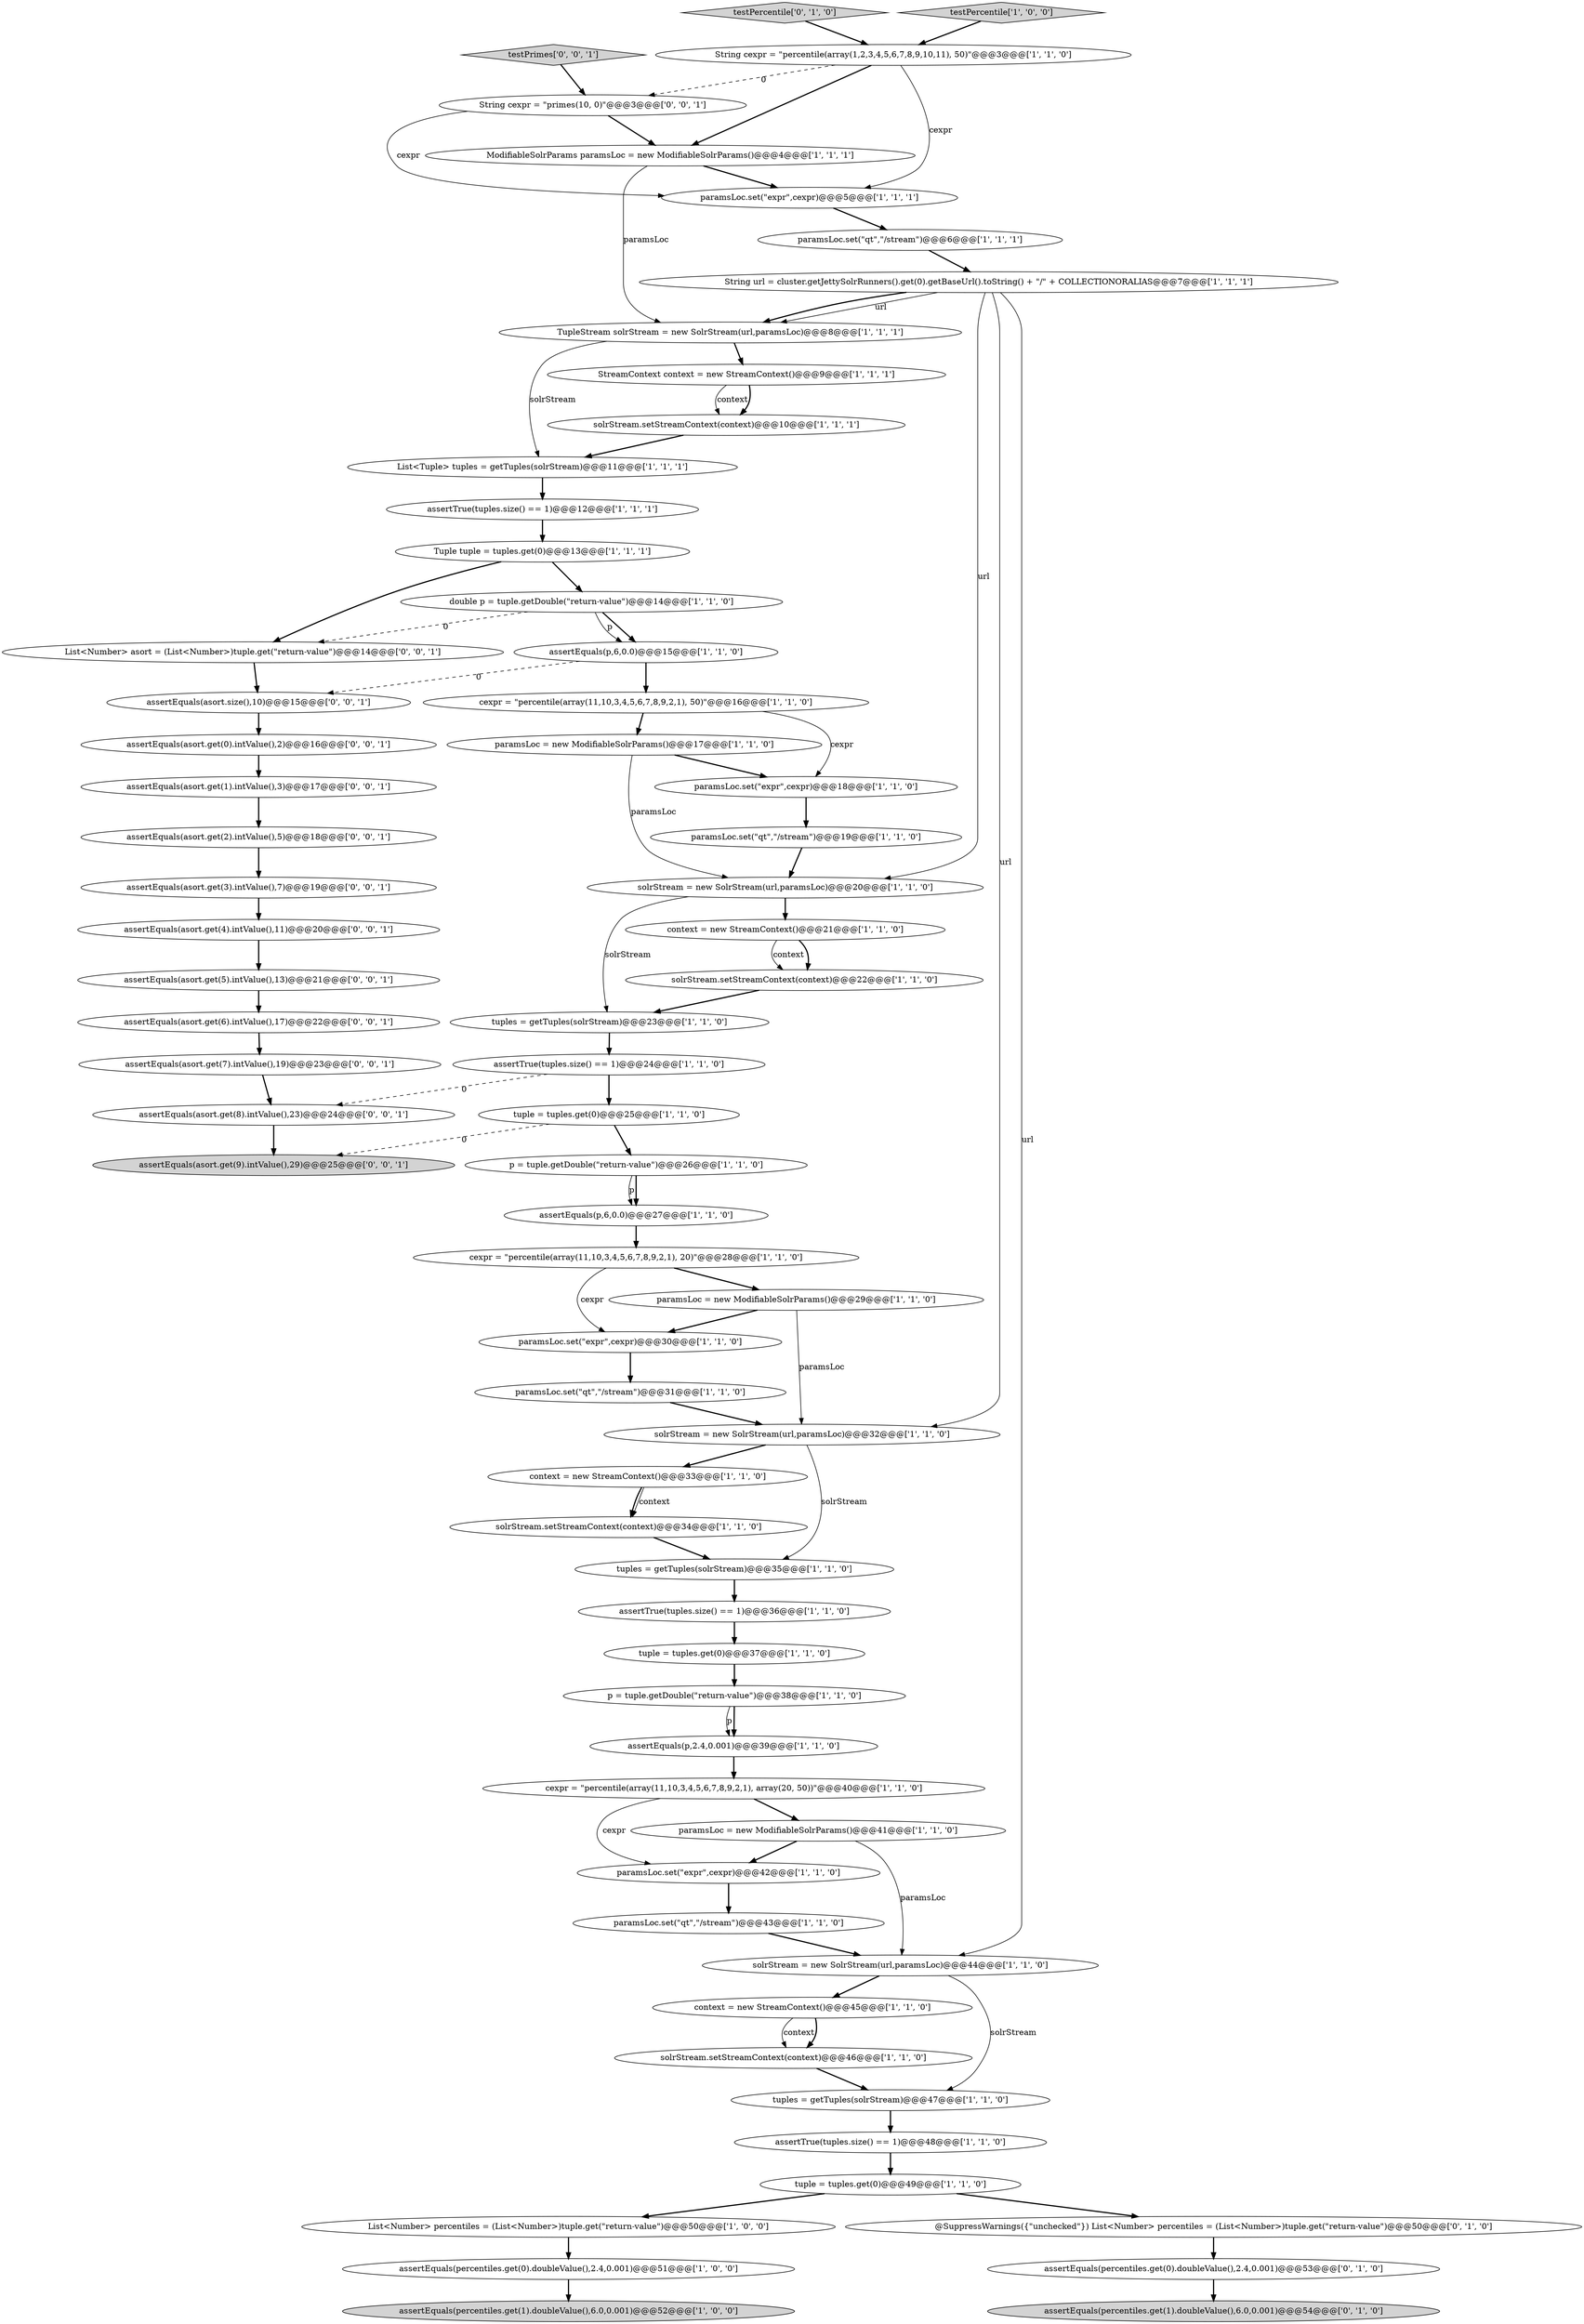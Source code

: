 digraph {
0 [style = filled, label = "context = new StreamContext()@@@45@@@['1', '1', '0']", fillcolor = white, shape = ellipse image = "AAA0AAABBB1BBB"];
27 [style = filled, label = "solrStream.setStreamContext(context)@@@22@@@['1', '1', '0']", fillcolor = white, shape = ellipse image = "AAA0AAABBB1BBB"];
68 [style = filled, label = "assertEquals(asort.get(9).intValue(),29)@@@25@@@['0', '0', '1']", fillcolor = lightgray, shape = ellipse image = "AAA0AAABBB3BBB"];
17 [style = filled, label = "paramsLoc.set(\"qt\",\"/stream\")@@@6@@@['1', '1', '1']", fillcolor = white, shape = ellipse image = "AAA0AAABBB1BBB"];
41 [style = filled, label = "solrStream = new SolrStream(url,paramsLoc)@@@20@@@['1', '1', '0']", fillcolor = white, shape = ellipse image = "AAA0AAABBB1BBB"];
13 [style = filled, label = "paramsLoc = new ModifiableSolrParams()@@@29@@@['1', '1', '0']", fillcolor = white, shape = ellipse image = "AAA0AAABBB1BBB"];
15 [style = filled, label = "ModifiableSolrParams paramsLoc = new ModifiableSolrParams()@@@4@@@['1', '1', '1']", fillcolor = white, shape = ellipse image = "AAA0AAABBB1BBB"];
53 [style = filled, label = "assertEquals(percentiles.get(1).doubleValue(),6.0,0.001)@@@54@@@['0', '1', '0']", fillcolor = lightgray, shape = ellipse image = "AAA0AAABBB2BBB"];
43 [style = filled, label = "cexpr = \"percentile(array(11,10,3,4,5,6,7,8,9,2,1), 50)\"@@@16@@@['1', '1', '0']", fillcolor = white, shape = ellipse image = "AAA0AAABBB1BBB"];
37 [style = filled, label = "context = new StreamContext()@@@21@@@['1', '1', '0']", fillcolor = white, shape = ellipse image = "AAA0AAABBB1BBB"];
61 [style = filled, label = "assertEquals(asort.size(),10)@@@15@@@['0', '0', '1']", fillcolor = white, shape = ellipse image = "AAA0AAABBB3BBB"];
67 [style = filled, label = "assertEquals(asort.get(3).intValue(),7)@@@19@@@['0', '0', '1']", fillcolor = white, shape = ellipse image = "AAA0AAABBB3BBB"];
49 [style = filled, label = "p = tuple.getDouble(\"return-value\")@@@26@@@['1', '1', '0']", fillcolor = white, shape = ellipse image = "AAA0AAABBB1BBB"];
2 [style = filled, label = "assertEquals(p,6,0.0)@@@15@@@['1', '1', '0']", fillcolor = white, shape = ellipse image = "AAA0AAABBB1BBB"];
40 [style = filled, label = "assertEquals(percentiles.get(1).doubleValue(),6.0,0.001)@@@52@@@['1', '0', '0']", fillcolor = lightgray, shape = ellipse image = "AAA0AAABBB1BBB"];
21 [style = filled, label = "tuple = tuples.get(0)@@@49@@@['1', '1', '0']", fillcolor = white, shape = ellipse image = "AAA0AAABBB1BBB"];
45 [style = filled, label = "tuple = tuples.get(0)@@@25@@@['1', '1', '0']", fillcolor = white, shape = ellipse image = "AAA0AAABBB1BBB"];
64 [style = filled, label = "assertEquals(asort.get(4).intValue(),11)@@@20@@@['0', '0', '1']", fillcolor = white, shape = ellipse image = "AAA0AAABBB3BBB"];
16 [style = filled, label = "String cexpr = \"percentile(array(1,2,3,4,5,6,7,8,9,10,11), 50)\"@@@3@@@['1', '1', '0']", fillcolor = white, shape = ellipse image = "AAA0AAABBB1BBB"];
1 [style = filled, label = "assertTrue(tuples.size() == 1)@@@36@@@['1', '1', '0']", fillcolor = white, shape = ellipse image = "AAA0AAABBB1BBB"];
66 [style = filled, label = "List<Number> asort = (List<Number>)tuple.get(\"return-value\")@@@14@@@['0', '0', '1']", fillcolor = white, shape = ellipse image = "AAA0AAABBB3BBB"];
28 [style = filled, label = "solrStream = new SolrStream(url,paramsLoc)@@@32@@@['1', '1', '0']", fillcolor = white, shape = ellipse image = "AAA0AAABBB1BBB"];
33 [style = filled, label = "StreamContext context = new StreamContext()@@@9@@@['1', '1', '1']", fillcolor = white, shape = ellipse image = "AAA0AAABBB1BBB"];
32 [style = filled, label = "String url = cluster.getJettySolrRunners().get(0).getBaseUrl().toString() + \"/\" + COLLECTIONORALIAS@@@7@@@['1', '1', '1']", fillcolor = white, shape = ellipse image = "AAA0AAABBB1BBB"];
23 [style = filled, label = "paramsLoc.set(\"expr\",cexpr)@@@30@@@['1', '1', '0']", fillcolor = white, shape = ellipse image = "AAA0AAABBB1BBB"];
47 [style = filled, label = "TupleStream solrStream = new SolrStream(url,paramsLoc)@@@8@@@['1', '1', '1']", fillcolor = white, shape = ellipse image = "AAA0AAABBB1BBB"];
36 [style = filled, label = "List<Number> percentiles = (List<Number>)tuple.get(\"return-value\")@@@50@@@['1', '0', '0']", fillcolor = white, shape = ellipse image = "AAA0AAABBB1BBB"];
7 [style = filled, label = "paramsLoc.set(\"qt\",\"/stream\")@@@31@@@['1', '1', '0']", fillcolor = white, shape = ellipse image = "AAA0AAABBB1BBB"];
10 [style = filled, label = "tuples = getTuples(solrStream)@@@47@@@['1', '1', '0']", fillcolor = white, shape = ellipse image = "AAA0AAABBB1BBB"];
46 [style = filled, label = "assertEquals(p,6,0.0)@@@27@@@['1', '1', '0']", fillcolor = white, shape = ellipse image = "AAA0AAABBB1BBB"];
18 [style = filled, label = "paramsLoc.set(\"expr\",cexpr)@@@42@@@['1', '1', '0']", fillcolor = white, shape = ellipse image = "AAA0AAABBB1BBB"];
48 [style = filled, label = "double p = tuple.getDouble(\"return-value\")@@@14@@@['1', '1', '0']", fillcolor = white, shape = ellipse image = "AAA0AAABBB1BBB"];
54 [style = filled, label = "testPercentile['0', '1', '0']", fillcolor = lightgray, shape = diamond image = "AAA0AAABBB2BBB"];
34 [style = filled, label = "paramsLoc.set(\"qt\",\"/stream\")@@@19@@@['1', '1', '0']", fillcolor = white, shape = ellipse image = "AAA0AAABBB1BBB"];
52 [style = filled, label = "assertEquals(percentiles.get(0).doubleValue(),2.4,0.001)@@@53@@@['0', '1', '0']", fillcolor = white, shape = ellipse image = "AAA0AAABBB2BBB"];
59 [style = filled, label = "assertEquals(asort.get(5).intValue(),13)@@@21@@@['0', '0', '1']", fillcolor = white, shape = ellipse image = "AAA0AAABBB3BBB"];
24 [style = filled, label = "cexpr = \"percentile(array(11,10,3,4,5,6,7,8,9,2,1), 20)\"@@@28@@@['1', '1', '0']", fillcolor = white, shape = ellipse image = "AAA0AAABBB1BBB"];
50 [style = filled, label = "List<Tuple> tuples = getTuples(solrStream)@@@11@@@['1', '1', '1']", fillcolor = white, shape = ellipse image = "AAA0AAABBB1BBB"];
25 [style = filled, label = "assertTrue(tuples.size() == 1)@@@48@@@['1', '1', '0']", fillcolor = white, shape = ellipse image = "AAA0AAABBB1BBB"];
6 [style = filled, label = "solrStream.setStreamContext(context)@@@10@@@['1', '1', '1']", fillcolor = white, shape = ellipse image = "AAA0AAABBB1BBB"];
29 [style = filled, label = "paramsLoc.set(\"expr\",cexpr)@@@5@@@['1', '1', '1']", fillcolor = white, shape = ellipse image = "AAA0AAABBB1BBB"];
12 [style = filled, label = "paramsLoc = new ModifiableSolrParams()@@@17@@@['1', '1', '0']", fillcolor = white, shape = ellipse image = "AAA0AAABBB1BBB"];
4 [style = filled, label = "context = new StreamContext()@@@33@@@['1', '1', '0']", fillcolor = white, shape = ellipse image = "AAA0AAABBB1BBB"];
9 [style = filled, label = "assertEquals(p,2.4,0.001)@@@39@@@['1', '1', '0']", fillcolor = white, shape = ellipse image = "AAA0AAABBB1BBB"];
22 [style = filled, label = "solrStream.setStreamContext(context)@@@46@@@['1', '1', '0']", fillcolor = white, shape = ellipse image = "AAA0AAABBB1BBB"];
44 [style = filled, label = "solrStream.setStreamContext(context)@@@34@@@['1', '1', '0']", fillcolor = white, shape = ellipse image = "AAA0AAABBB1BBB"];
56 [style = filled, label = "assertEquals(asort.get(0).intValue(),2)@@@16@@@['0', '0', '1']", fillcolor = white, shape = ellipse image = "AAA0AAABBB3BBB"];
30 [style = filled, label = "paramsLoc.set(\"expr\",cexpr)@@@18@@@['1', '1', '0']", fillcolor = white, shape = ellipse image = "AAA0AAABBB1BBB"];
51 [style = filled, label = "@SuppressWarnings({\"unchecked\"}) List<Number> percentiles = (List<Number>)tuple.get(\"return-value\")@@@50@@@['0', '1', '0']", fillcolor = white, shape = ellipse image = "AAA0AAABBB2BBB"];
5 [style = filled, label = "tuple = tuples.get(0)@@@37@@@['1', '1', '0']", fillcolor = white, shape = ellipse image = "AAA0AAABBB1BBB"];
42 [style = filled, label = "solrStream = new SolrStream(url,paramsLoc)@@@44@@@['1', '1', '0']", fillcolor = white, shape = ellipse image = "AAA0AAABBB1BBB"];
35 [style = filled, label = "tuples = getTuples(solrStream)@@@23@@@['1', '1', '0']", fillcolor = white, shape = ellipse image = "AAA0AAABBB1BBB"];
55 [style = filled, label = "testPrimes['0', '0', '1']", fillcolor = lightgray, shape = diamond image = "AAA0AAABBB3BBB"];
14 [style = filled, label = "assertTrue(tuples.size() == 1)@@@12@@@['1', '1', '1']", fillcolor = white, shape = ellipse image = "AAA0AAABBB1BBB"];
38 [style = filled, label = "paramsLoc.set(\"qt\",\"/stream\")@@@43@@@['1', '1', '0']", fillcolor = white, shape = ellipse image = "AAA0AAABBB1BBB"];
3 [style = filled, label = "p = tuple.getDouble(\"return-value\")@@@38@@@['1', '1', '0']", fillcolor = white, shape = ellipse image = "AAA0AAABBB1BBB"];
11 [style = filled, label = "assertEquals(percentiles.get(0).doubleValue(),2.4,0.001)@@@51@@@['1', '0', '0']", fillcolor = white, shape = ellipse image = "AAA0AAABBB1BBB"];
19 [style = filled, label = "assertTrue(tuples.size() == 1)@@@24@@@['1', '1', '0']", fillcolor = white, shape = ellipse image = "AAA0AAABBB1BBB"];
26 [style = filled, label = "Tuple tuple = tuples.get(0)@@@13@@@['1', '1', '1']", fillcolor = white, shape = ellipse image = "AAA0AAABBB1BBB"];
62 [style = filled, label = "assertEquals(asort.get(2).intValue(),5)@@@18@@@['0', '0', '1']", fillcolor = white, shape = ellipse image = "AAA0AAABBB3BBB"];
65 [style = filled, label = "assertEquals(asort.get(6).intValue(),17)@@@22@@@['0', '0', '1']", fillcolor = white, shape = ellipse image = "AAA0AAABBB3BBB"];
8 [style = filled, label = "testPercentile['1', '0', '0']", fillcolor = lightgray, shape = diamond image = "AAA0AAABBB1BBB"];
60 [style = filled, label = "String cexpr = \"primes(10, 0)\"@@@3@@@['0', '0', '1']", fillcolor = white, shape = ellipse image = "AAA0AAABBB3BBB"];
39 [style = filled, label = "cexpr = \"percentile(array(11,10,3,4,5,6,7,8,9,2,1), array(20, 50))\"@@@40@@@['1', '1', '0']", fillcolor = white, shape = ellipse image = "AAA0AAABBB1BBB"];
57 [style = filled, label = "assertEquals(asort.get(7).intValue(),19)@@@23@@@['0', '0', '1']", fillcolor = white, shape = ellipse image = "AAA0AAABBB3BBB"];
31 [style = filled, label = "paramsLoc = new ModifiableSolrParams()@@@41@@@['1', '1', '0']", fillcolor = white, shape = ellipse image = "AAA0AAABBB1BBB"];
63 [style = filled, label = "assertEquals(asort.get(8).intValue(),23)@@@24@@@['0', '0', '1']", fillcolor = white, shape = ellipse image = "AAA0AAABBB3BBB"];
20 [style = filled, label = "tuples = getTuples(solrStream)@@@35@@@['1', '1', '0']", fillcolor = white, shape = ellipse image = "AAA0AAABBB1BBB"];
58 [style = filled, label = "assertEquals(asort.get(1).intValue(),3)@@@17@@@['0', '0', '1']", fillcolor = white, shape = ellipse image = "AAA0AAABBB3BBB"];
1->5 [style = bold, label=""];
5->3 [style = bold, label=""];
8->16 [style = bold, label=""];
21->51 [style = bold, label=""];
37->27 [style = bold, label=""];
61->56 [style = bold, label=""];
65->57 [style = bold, label=""];
47->33 [style = bold, label=""];
38->42 [style = bold, label=""];
4->44 [style = bold, label=""];
36->11 [style = bold, label=""];
62->67 [style = bold, label=""];
39->18 [style = solid, label="cexpr"];
58->62 [style = bold, label=""];
21->36 [style = bold, label=""];
57->63 [style = bold, label=""];
54->16 [style = bold, label=""];
39->31 [style = bold, label=""];
12->41 [style = solid, label="paramsLoc"];
42->10 [style = solid, label="solrStream"];
28->20 [style = solid, label="solrStream"];
26->66 [style = bold, label=""];
25->21 [style = bold, label=""];
18->38 [style = bold, label=""];
55->60 [style = bold, label=""];
9->39 [style = bold, label=""];
67->64 [style = bold, label=""];
48->2 [style = bold, label=""];
0->22 [style = solid, label="context"];
46->24 [style = bold, label=""];
41->37 [style = bold, label=""];
60->29 [style = solid, label="cexpr"];
30->34 [style = bold, label=""];
41->35 [style = solid, label="solrStream"];
33->6 [style = solid, label="context"];
56->58 [style = bold, label=""];
2->61 [style = dashed, label="0"];
43->12 [style = bold, label=""];
10->25 [style = bold, label=""];
49->46 [style = bold, label=""];
44->20 [style = bold, label=""];
47->50 [style = solid, label="solrStream"];
66->61 [style = bold, label=""];
23->7 [style = bold, label=""];
26->48 [style = bold, label=""];
15->29 [style = bold, label=""];
2->43 [style = bold, label=""];
31->42 [style = solid, label="paramsLoc"];
24->13 [style = bold, label=""];
24->23 [style = solid, label="cexpr"];
29->17 [style = bold, label=""];
16->29 [style = solid, label="cexpr"];
48->2 [style = solid, label="p"];
32->47 [style = solid, label="url"];
32->28 [style = solid, label="url"];
59->65 [style = bold, label=""];
50->14 [style = bold, label=""];
20->1 [style = bold, label=""];
51->52 [style = bold, label=""];
64->59 [style = bold, label=""];
27->35 [style = bold, label=""];
42->0 [style = bold, label=""];
3->9 [style = bold, label=""];
37->27 [style = solid, label="context"];
19->45 [style = bold, label=""];
7->28 [style = bold, label=""];
16->60 [style = dashed, label="0"];
22->10 [style = bold, label=""];
13->28 [style = solid, label="paramsLoc"];
16->15 [style = bold, label=""];
4->44 [style = solid, label="context"];
52->53 [style = bold, label=""];
45->49 [style = bold, label=""];
33->6 [style = bold, label=""];
35->19 [style = bold, label=""];
32->41 [style = solid, label="url"];
31->18 [style = bold, label=""];
12->30 [style = bold, label=""];
60->15 [style = bold, label=""];
19->63 [style = dashed, label="0"];
34->41 [style = bold, label=""];
17->32 [style = bold, label=""];
11->40 [style = bold, label=""];
49->46 [style = solid, label="p"];
14->26 [style = bold, label=""];
32->47 [style = bold, label=""];
63->68 [style = bold, label=""];
15->47 [style = solid, label="paramsLoc"];
32->42 [style = solid, label="url"];
0->22 [style = bold, label=""];
6->50 [style = bold, label=""];
3->9 [style = solid, label="p"];
13->23 [style = bold, label=""];
43->30 [style = solid, label="cexpr"];
48->66 [style = dashed, label="0"];
45->68 [style = dashed, label="0"];
28->4 [style = bold, label=""];
}
